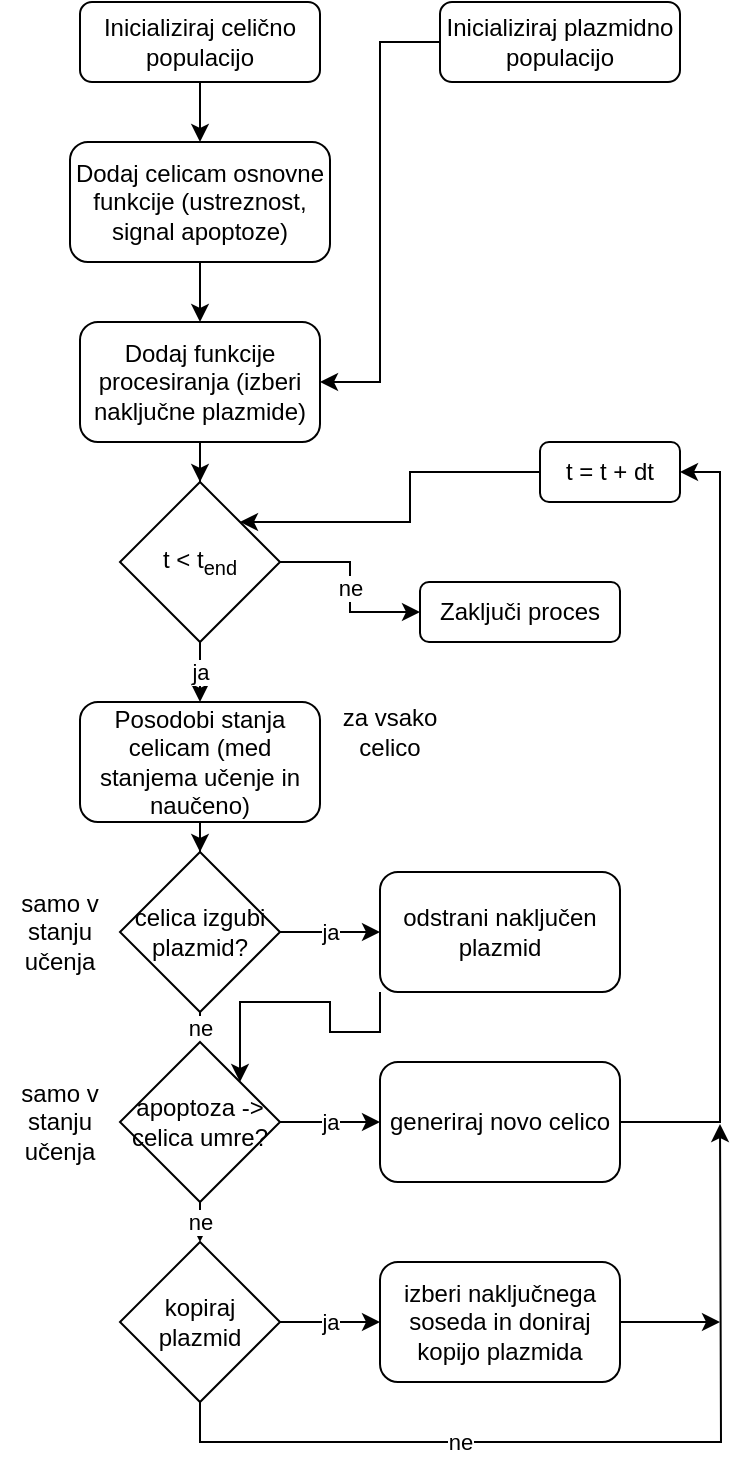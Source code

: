 <mxfile version="16.2.4" type="device"><diagram id="C5RBs43oDa-KdzZeNtuy" name="Page-1"><mxGraphModel dx="1422" dy="762" grid="1" gridSize="10" guides="1" tooltips="1" connect="1" arrows="1" fold="1" page="1" pageScale="1" pageWidth="827" pageHeight="1169" math="0" shadow="0"><root><mxCell id="WIyWlLk6GJQsqaUBKTNV-0"/><mxCell id="WIyWlLk6GJQsqaUBKTNV-1" parent="WIyWlLk6GJQsqaUBKTNV-0"/><mxCell id="ZPnPYICqKQISQRqyIk_y-6" style="edgeStyle=orthogonalEdgeStyle;rounded=0;orthogonalLoop=1;jettySize=auto;html=1;exitX=0.5;exitY=1;exitDx=0;exitDy=0;entryX=0.5;entryY=0;entryDx=0;entryDy=0;" parent="WIyWlLk6GJQsqaUBKTNV-1" source="WIyWlLk6GJQsqaUBKTNV-3" target="ZPnPYICqKQISQRqyIk_y-5" edge="1"><mxGeometry relative="1" as="geometry"/></mxCell><mxCell id="WIyWlLk6GJQsqaUBKTNV-3" value="Inicializiraj celično populacijo" style="rounded=1;whiteSpace=wrap;html=1;fontSize=12;glass=0;strokeWidth=1;shadow=0;" parent="WIyWlLk6GJQsqaUBKTNV-1" vertex="1"><mxGeometry x="160" y="80" width="120" height="40" as="geometry"/></mxCell><mxCell id="ZPnPYICqKQISQRqyIk_y-8" style="edgeStyle=orthogonalEdgeStyle;rounded=0;orthogonalLoop=1;jettySize=auto;html=1;entryX=0.5;entryY=0;entryDx=0;entryDy=0;" parent="WIyWlLk6GJQsqaUBKTNV-1" source="ZPnPYICqKQISQRqyIk_y-5" target="ZPnPYICqKQISQRqyIk_y-7" edge="1"><mxGeometry relative="1" as="geometry"/></mxCell><mxCell id="ZPnPYICqKQISQRqyIk_y-5" value="Dodaj celicam osnovne funkcije (ustreznost, signal apoptoze)" style="rounded=1;whiteSpace=wrap;html=1;" parent="WIyWlLk6GJQsqaUBKTNV-1" vertex="1"><mxGeometry x="155" y="150" width="130" height="60" as="geometry"/></mxCell><mxCell id="ZPnPYICqKQISQRqyIk_y-12" style="edgeStyle=orthogonalEdgeStyle;rounded=0;orthogonalLoop=1;jettySize=auto;html=1;entryX=0.5;entryY=0;entryDx=0;entryDy=0;" parent="WIyWlLk6GJQsqaUBKTNV-1" source="ZPnPYICqKQISQRqyIk_y-7" target="ZPnPYICqKQISQRqyIk_y-11" edge="1"><mxGeometry relative="1" as="geometry"/></mxCell><mxCell id="ZPnPYICqKQISQRqyIk_y-7" value="Dodaj funkcije procesiranja (izberi naključne plazmide)" style="rounded=1;whiteSpace=wrap;html=1;" parent="WIyWlLk6GJQsqaUBKTNV-1" vertex="1"><mxGeometry x="160" y="240" width="120" height="60" as="geometry"/></mxCell><mxCell id="ZPnPYICqKQISQRqyIk_y-10" style="edgeStyle=orthogonalEdgeStyle;rounded=0;orthogonalLoop=1;jettySize=auto;html=1;entryX=1;entryY=0.5;entryDx=0;entryDy=0;" parent="WIyWlLk6GJQsqaUBKTNV-1" source="ZPnPYICqKQISQRqyIk_y-9" target="ZPnPYICqKQISQRqyIk_y-7" edge="1"><mxGeometry relative="1" as="geometry"/></mxCell><mxCell id="ZPnPYICqKQISQRqyIk_y-9" value="Inicializiraj plazmidno populacijo" style="rounded=1;whiteSpace=wrap;html=1;" parent="WIyWlLk6GJQsqaUBKTNV-1" vertex="1"><mxGeometry x="340" y="80" width="120" height="40" as="geometry"/></mxCell><mxCell id="ZPnPYICqKQISQRqyIk_y-14" value="ne" style="edgeStyle=orthogonalEdgeStyle;rounded=0;orthogonalLoop=1;jettySize=auto;html=1;entryX=0;entryY=0.5;entryDx=0;entryDy=0;" parent="WIyWlLk6GJQsqaUBKTNV-1" source="ZPnPYICqKQISQRqyIk_y-11" target="ZPnPYICqKQISQRqyIk_y-13" edge="1"><mxGeometry relative="1" as="geometry"/></mxCell><mxCell id="ZPnPYICqKQISQRqyIk_y-16" value="ja" style="edgeStyle=orthogonalEdgeStyle;rounded=0;orthogonalLoop=1;jettySize=auto;html=1;exitX=0.5;exitY=1;exitDx=0;exitDy=0;entryX=0.5;entryY=0;entryDx=0;entryDy=0;" parent="WIyWlLk6GJQsqaUBKTNV-1" source="ZPnPYICqKQISQRqyIk_y-11" target="ZPnPYICqKQISQRqyIk_y-15" edge="1"><mxGeometry relative="1" as="geometry"/></mxCell><mxCell id="ZPnPYICqKQISQRqyIk_y-11" value="t &amp;lt; t&lt;sub&gt;end&lt;/sub&gt;" style="rhombus;whiteSpace=wrap;html=1;rounded=0;" parent="WIyWlLk6GJQsqaUBKTNV-1" vertex="1"><mxGeometry x="180" y="320" width="80" height="80" as="geometry"/></mxCell><mxCell id="ZPnPYICqKQISQRqyIk_y-13" value="Zaključi proces" style="rounded=1;whiteSpace=wrap;html=1;" parent="WIyWlLk6GJQsqaUBKTNV-1" vertex="1"><mxGeometry x="330" y="370" width="100" height="30" as="geometry"/></mxCell><mxCell id="ZPnPYICqKQISQRqyIk_y-19" style="edgeStyle=orthogonalEdgeStyle;rounded=0;orthogonalLoop=1;jettySize=auto;html=1;entryX=0.5;entryY=0;entryDx=0;entryDy=0;" parent="WIyWlLk6GJQsqaUBKTNV-1" source="ZPnPYICqKQISQRqyIk_y-15" target="ZPnPYICqKQISQRqyIk_y-18" edge="1"><mxGeometry relative="1" as="geometry"/></mxCell><mxCell id="ZPnPYICqKQISQRqyIk_y-15" value="Posodobi stanja celicam (med stanjema učenje in naučeno)" style="rounded=1;whiteSpace=wrap;html=1;" parent="WIyWlLk6GJQsqaUBKTNV-1" vertex="1"><mxGeometry x="160" y="430" width="120" height="60" as="geometry"/></mxCell><mxCell id="ZPnPYICqKQISQRqyIk_y-17" value="za vsako celico" style="text;html=1;strokeColor=none;fillColor=none;align=center;verticalAlign=middle;whiteSpace=wrap;rounded=0;" parent="WIyWlLk6GJQsqaUBKTNV-1" vertex="1"><mxGeometry x="285" y="430" width="60" height="30" as="geometry"/></mxCell><mxCell id="ZPnPYICqKQISQRqyIk_y-25" value="ja" style="edgeStyle=orthogonalEdgeStyle;rounded=0;orthogonalLoop=1;jettySize=auto;html=1;entryX=0;entryY=0.5;entryDx=0;entryDy=0;" parent="WIyWlLk6GJQsqaUBKTNV-1" source="ZPnPYICqKQISQRqyIk_y-18" target="ZPnPYICqKQISQRqyIk_y-20" edge="1"><mxGeometry relative="1" as="geometry"/></mxCell><mxCell id="ZPnPYICqKQISQRqyIk_y-26" value="ne" style="edgeStyle=orthogonalEdgeStyle;rounded=0;orthogonalLoop=1;jettySize=auto;html=1;exitX=0.5;exitY=1;exitDx=0;exitDy=0;entryX=0.5;entryY=0;entryDx=0;entryDy=0;" parent="WIyWlLk6GJQsqaUBKTNV-1" source="ZPnPYICqKQISQRqyIk_y-18" target="ZPnPYICqKQISQRqyIk_y-21" edge="1"><mxGeometry relative="1" as="geometry"/></mxCell><mxCell id="ZPnPYICqKQISQRqyIk_y-18" value="celica izgubi plazmid?" style="rhombus;whiteSpace=wrap;html=1;rounded=0;" parent="WIyWlLk6GJQsqaUBKTNV-1" vertex="1"><mxGeometry x="180" y="505" width="80" height="80" as="geometry"/></mxCell><mxCell id="ZPnPYICqKQISQRqyIk_y-32" style="edgeStyle=orthogonalEdgeStyle;rounded=0;orthogonalLoop=1;jettySize=auto;html=1;exitX=0;exitY=1;exitDx=0;exitDy=0;entryX=1;entryY=0;entryDx=0;entryDy=0;" parent="WIyWlLk6GJQsqaUBKTNV-1" source="ZPnPYICqKQISQRqyIk_y-20" target="ZPnPYICqKQISQRqyIk_y-21" edge="1"><mxGeometry relative="1" as="geometry"/></mxCell><mxCell id="ZPnPYICqKQISQRqyIk_y-20" value="odstrani naključen plazmid" style="rounded=1;whiteSpace=wrap;html=1;" parent="WIyWlLk6GJQsqaUBKTNV-1" vertex="1"><mxGeometry x="310" y="515" width="120" height="60" as="geometry"/></mxCell><mxCell id="ZPnPYICqKQISQRqyIk_y-27" value="ne" style="edgeStyle=orthogonalEdgeStyle;rounded=0;orthogonalLoop=1;jettySize=auto;html=1;exitX=0.5;exitY=1;exitDx=0;exitDy=0;entryX=0.5;entryY=0;entryDx=0;entryDy=0;" parent="WIyWlLk6GJQsqaUBKTNV-1" source="ZPnPYICqKQISQRqyIk_y-21" target="ZPnPYICqKQISQRqyIk_y-23" edge="1"><mxGeometry relative="1" as="geometry"/></mxCell><mxCell id="ZPnPYICqKQISQRqyIk_y-28" value="ja" style="edgeStyle=orthogonalEdgeStyle;rounded=0;orthogonalLoop=1;jettySize=auto;html=1;exitX=1;exitY=0.5;exitDx=0;exitDy=0;entryX=0;entryY=0.5;entryDx=0;entryDy=0;" parent="WIyWlLk6GJQsqaUBKTNV-1" source="ZPnPYICqKQISQRqyIk_y-21" target="ZPnPYICqKQISQRqyIk_y-22" edge="1"><mxGeometry relative="1" as="geometry"/></mxCell><mxCell id="ZPnPYICqKQISQRqyIk_y-21" value="apoptoza -&amp;gt; celica umre?" style="rhombus;whiteSpace=wrap;html=1;rounded=0;" parent="WIyWlLk6GJQsqaUBKTNV-1" vertex="1"><mxGeometry x="180" y="600" width="80" height="80" as="geometry"/></mxCell><mxCell id="ZPnPYICqKQISQRqyIk_y-42" style="edgeStyle=orthogonalEdgeStyle;rounded=0;orthogonalLoop=1;jettySize=auto;html=1;exitX=1;exitY=0.5;exitDx=0;exitDy=0;entryX=1;entryY=0.5;entryDx=0;entryDy=0;" parent="WIyWlLk6GJQsqaUBKTNV-1" source="ZPnPYICqKQISQRqyIk_y-22" target="ZPnPYICqKQISQRqyIk_y-40" edge="1"><mxGeometry relative="1" as="geometry"/></mxCell><mxCell id="ZPnPYICqKQISQRqyIk_y-22" value="generiraj novo celico" style="rounded=1;whiteSpace=wrap;html=1;" parent="WIyWlLk6GJQsqaUBKTNV-1" vertex="1"><mxGeometry x="310" y="610" width="120" height="60" as="geometry"/></mxCell><mxCell id="ZPnPYICqKQISQRqyIk_y-29" value="ja" style="edgeStyle=orthogonalEdgeStyle;rounded=0;orthogonalLoop=1;jettySize=auto;html=1;exitX=1;exitY=0.5;exitDx=0;exitDy=0;entryX=0;entryY=0.5;entryDx=0;entryDy=0;" parent="WIyWlLk6GJQsqaUBKTNV-1" source="ZPnPYICqKQISQRqyIk_y-23" target="ZPnPYICqKQISQRqyIk_y-24" edge="1"><mxGeometry relative="1" as="geometry"/></mxCell><mxCell id="ZPnPYICqKQISQRqyIk_y-34" value="ne" style="edgeStyle=orthogonalEdgeStyle;rounded=0;orthogonalLoop=1;jettySize=auto;html=1;exitX=0.5;exitY=1;exitDx=0;exitDy=0;" parent="WIyWlLk6GJQsqaUBKTNV-1" source="ZPnPYICqKQISQRqyIk_y-23" edge="1"><mxGeometry x="-0.317" relative="1" as="geometry"><mxPoint x="480" y="641" as="targetPoint"/><mxPoint as="offset"/></mxGeometry></mxCell><mxCell id="ZPnPYICqKQISQRqyIk_y-23" value="kopiraj plazmid" style="rhombus;whiteSpace=wrap;html=1;rounded=0;" parent="WIyWlLk6GJQsqaUBKTNV-1" vertex="1"><mxGeometry x="180" y="700" width="80" height="80" as="geometry"/></mxCell><mxCell id="ZPnPYICqKQISQRqyIk_y-35" style="edgeStyle=orthogonalEdgeStyle;rounded=0;orthogonalLoop=1;jettySize=auto;html=1;exitX=1;exitY=0.5;exitDx=0;exitDy=0;" parent="WIyWlLk6GJQsqaUBKTNV-1" source="ZPnPYICqKQISQRqyIk_y-24" edge="1"><mxGeometry relative="1" as="geometry"><mxPoint x="480" y="740" as="targetPoint"/></mxGeometry></mxCell><mxCell id="ZPnPYICqKQISQRqyIk_y-24" value="izberi naključnega soseda in doniraj kopijo plazmida" style="rounded=1;whiteSpace=wrap;html=1;" parent="WIyWlLk6GJQsqaUBKTNV-1" vertex="1"><mxGeometry x="310" y="710" width="120" height="60" as="geometry"/></mxCell><mxCell id="ZPnPYICqKQISQRqyIk_y-36" value="samo v stanju učenja" style="text;html=1;strokeColor=none;fillColor=none;align=center;verticalAlign=middle;whiteSpace=wrap;rounded=0;" parent="WIyWlLk6GJQsqaUBKTNV-1" vertex="1"><mxGeometry x="120" y="530" width="60" height="30" as="geometry"/></mxCell><mxCell id="ZPnPYICqKQISQRqyIk_y-37" value="samo v stanju učenja" style="text;html=1;strokeColor=none;fillColor=none;align=center;verticalAlign=middle;whiteSpace=wrap;rounded=0;" parent="WIyWlLk6GJQsqaUBKTNV-1" vertex="1"><mxGeometry x="120" y="625" width="60" height="30" as="geometry"/></mxCell><mxCell id="ZPnPYICqKQISQRqyIk_y-44" style="edgeStyle=orthogonalEdgeStyle;rounded=0;orthogonalLoop=1;jettySize=auto;html=1;exitX=0;exitY=0.5;exitDx=0;exitDy=0;entryX=1;entryY=0;entryDx=0;entryDy=0;" parent="WIyWlLk6GJQsqaUBKTNV-1" source="ZPnPYICqKQISQRqyIk_y-40" target="ZPnPYICqKQISQRqyIk_y-11" edge="1"><mxGeometry relative="1" as="geometry"/></mxCell><mxCell id="ZPnPYICqKQISQRqyIk_y-40" value="t = t + dt" style="rounded=1;whiteSpace=wrap;html=1;" parent="WIyWlLk6GJQsqaUBKTNV-1" vertex="1"><mxGeometry x="390" y="300" width="70" height="30" as="geometry"/></mxCell></root></mxGraphModel></diagram></mxfile>
